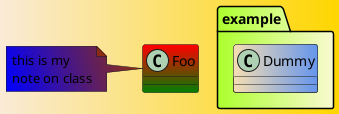 @startuml
' two color names separated by / | \ -
skinparam backgroundColor AntiqueWhite|Gold
skinparam classBackgroundColor Wheat|CornflowerBlue


class Foo #red-green

note left of Foo #blue\993200
    this is my
    note on class
end note

package example #GreenYellow|LightGoldenRodYellow {
    class Dummy
}
@enduml

@startuml
colors
@enduml

@startuml
colors gold
'colors #FFD700 ' 两者是等价的
@enduml

@startuml
' 一些关键字绑定了特定的颜色
skinparam minClassWidth 125
skinparam nodesep 10
skinparam ranksep 10

rectangle Application    #Application
rectangle Business       #Business
rectangle Implementation #Implementation
rectangle Motivation     #Motivation
rectangle Physical       #Physical
rectangle Strategy       #Strategy
rectangle Technology     #Technology
@enduml
